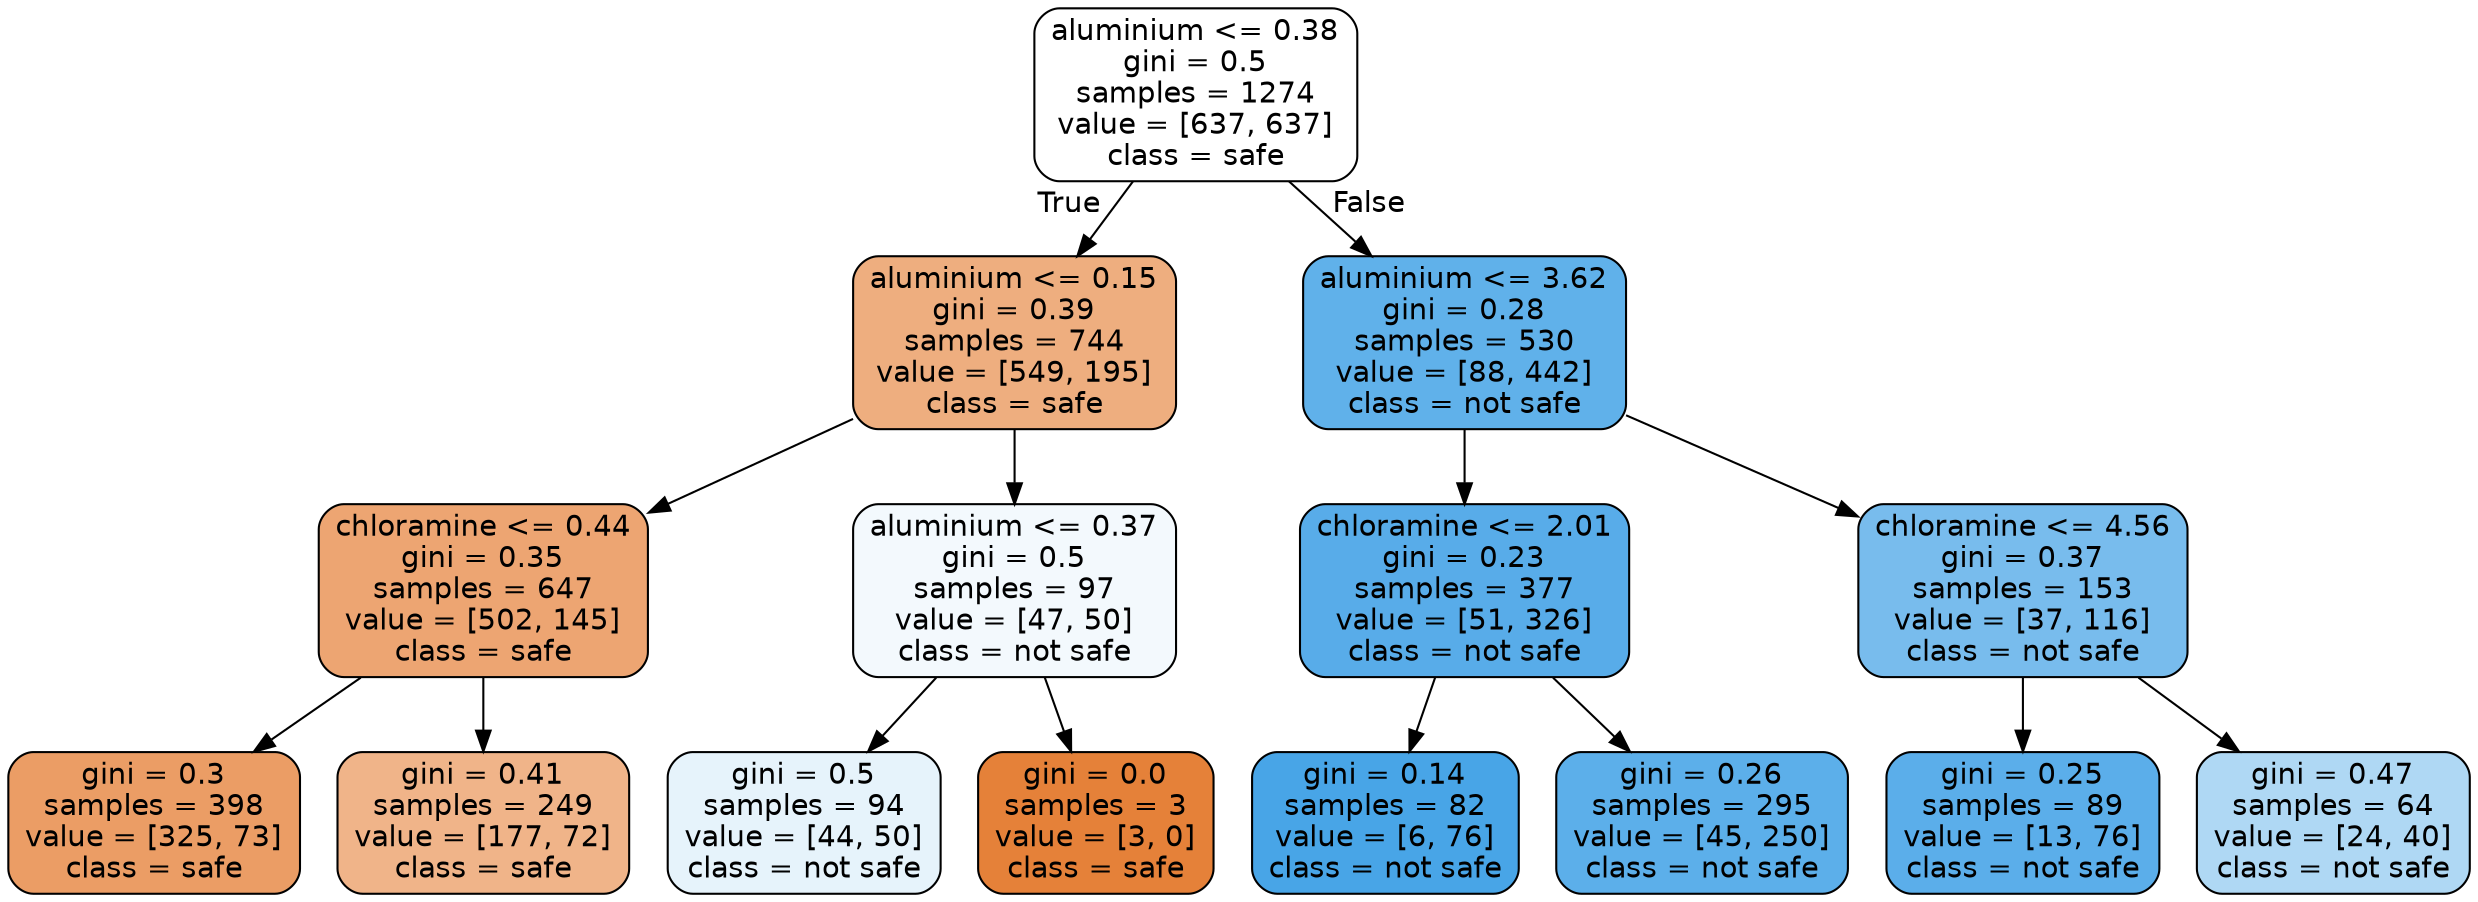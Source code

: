 digraph Tree {
node [shape=box, style="filled, rounded", color="black", fontname=helvetica] ;
edge [fontname=helvetica] ;
0 [label="aluminium <= 0.38\ngini = 0.5\nsamples = 1274\nvalue = [637, 637]\nclass = safe", fillcolor="#e5813900"] ;
1 [label="aluminium <= 0.15\ngini = 0.39\nsamples = 744\nvalue = [549, 195]\nclass = safe", fillcolor="#e58139a4"] ;
0 -> 1 [labeldistance=2.5, labelangle=45, headlabel="True"] ;
2 [label="chloramine <= 0.44\ngini = 0.35\nsamples = 647\nvalue = [502, 145]\nclass = safe", fillcolor="#e58139b5"] ;
1 -> 2 ;
3 [label="gini = 0.3\nsamples = 398\nvalue = [325, 73]\nclass = safe", fillcolor="#e58139c6"] ;
2 -> 3 ;
4 [label="gini = 0.41\nsamples = 249\nvalue = [177, 72]\nclass = safe", fillcolor="#e5813997"] ;
2 -> 4 ;
5 [label="aluminium <= 0.37\ngini = 0.5\nsamples = 97\nvalue = [47, 50]\nclass = not safe", fillcolor="#399de50f"] ;
1 -> 5 ;
6 [label="gini = 0.5\nsamples = 94\nvalue = [44, 50]\nclass = not safe", fillcolor="#399de51f"] ;
5 -> 6 ;
7 [label="gini = 0.0\nsamples = 3\nvalue = [3, 0]\nclass = safe", fillcolor="#e58139ff"] ;
5 -> 7 ;
8 [label="aluminium <= 3.62\ngini = 0.28\nsamples = 530\nvalue = [88, 442]\nclass = not safe", fillcolor="#399de5cc"] ;
0 -> 8 [labeldistance=2.5, labelangle=-45, headlabel="False"] ;
9 [label="chloramine <= 2.01\ngini = 0.23\nsamples = 377\nvalue = [51, 326]\nclass = not safe", fillcolor="#399de5d7"] ;
8 -> 9 ;
10 [label="gini = 0.14\nsamples = 82\nvalue = [6, 76]\nclass = not safe", fillcolor="#399de5eb"] ;
9 -> 10 ;
11 [label="gini = 0.26\nsamples = 295\nvalue = [45, 250]\nclass = not safe", fillcolor="#399de5d1"] ;
9 -> 11 ;
12 [label="chloramine <= 4.56\ngini = 0.37\nsamples = 153\nvalue = [37, 116]\nclass = not safe", fillcolor="#399de5ae"] ;
8 -> 12 ;
13 [label="gini = 0.25\nsamples = 89\nvalue = [13, 76]\nclass = not safe", fillcolor="#399de5d3"] ;
12 -> 13 ;
14 [label="gini = 0.47\nsamples = 64\nvalue = [24, 40]\nclass = not safe", fillcolor="#399de566"] ;
12 -> 14 ;
}
